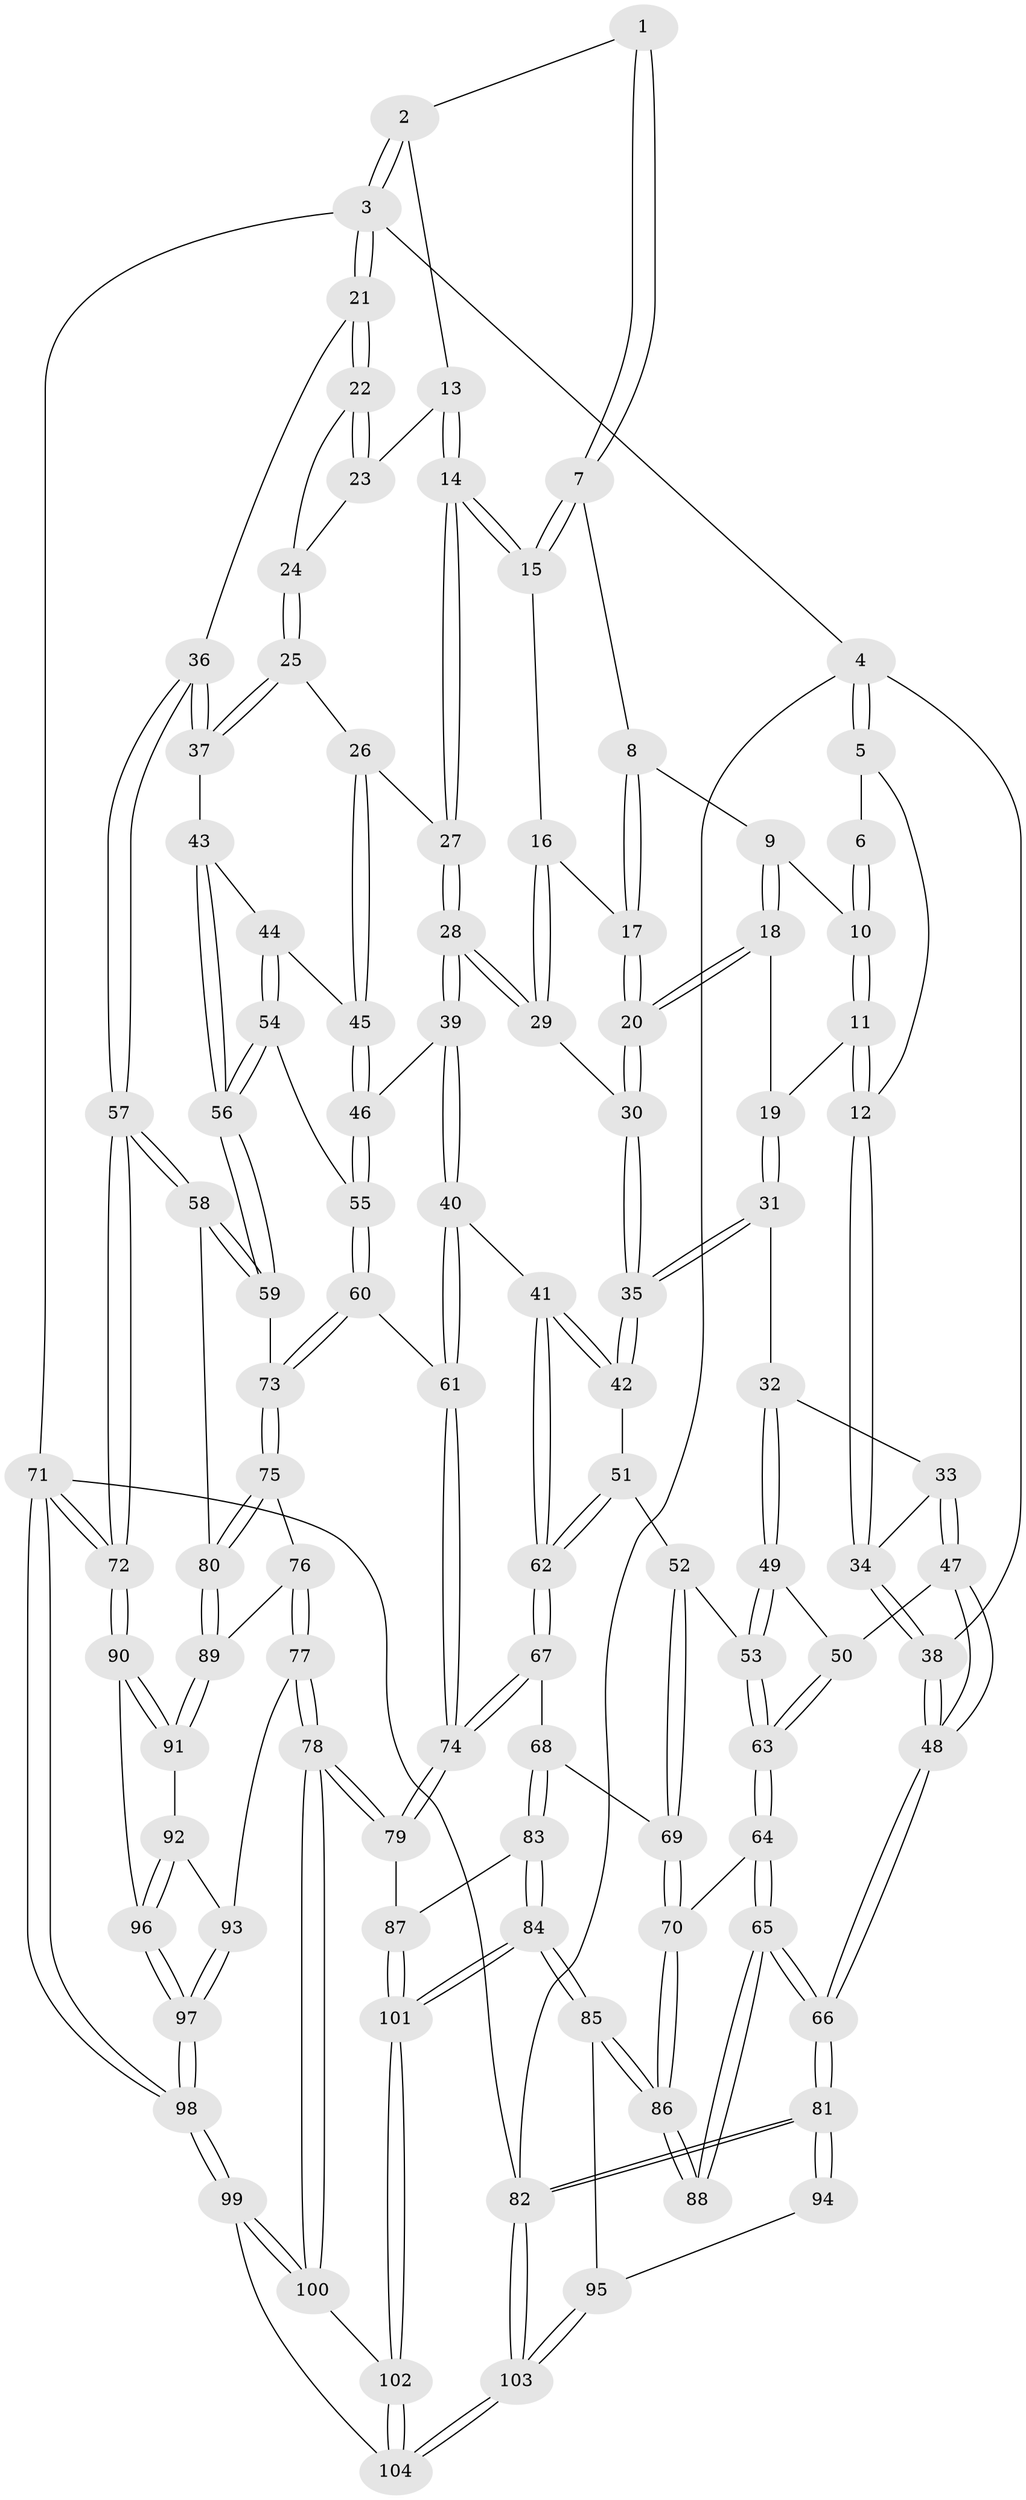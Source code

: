 // coarse degree distribution, {3: 0.109375, 4: 0.484375, 6: 0.125, 5: 0.265625, 2: 0.015625}
// Generated by graph-tools (version 1.1) at 2025/42/03/06/25 10:42:26]
// undirected, 104 vertices, 257 edges
graph export_dot {
graph [start="1"]
  node [color=gray90,style=filled];
  1 [pos="+0.303352212461712+0"];
  2 [pos="+0.6810503333950773+0"];
  3 [pos="+1+0"];
  4 [pos="+0+0"];
  5 [pos="+0.08640714667930521+0"];
  6 [pos="+0.2854370531799247+0"];
  7 [pos="+0.4549828394663549+0.1216300492432623"];
  8 [pos="+0.45102665451724566+0.1255520756049249"];
  9 [pos="+0.3674457272607481+0.13602240831557744"];
  10 [pos="+0.3146315871672471+0.06364591034444012"];
  11 [pos="+0.26810744802289904+0.1883012576285041"];
  12 [pos="+0.15157929869481218+0.21106533616982714"];
  13 [pos="+0.6809282749286253+0.014587829563332792"];
  14 [pos="+0.6760606115711247+0.03294458145667182"];
  15 [pos="+0.5385677325340539+0.1305755342007046"];
  16 [pos="+0.5163585964156266+0.18418461921218823"];
  17 [pos="+0.4264617510455519+0.1954075959507475"];
  18 [pos="+0.37905937285980756+0.18453415652658148"];
  19 [pos="+0.2831297358507768+0.201632786340737"];
  20 [pos="+0.4049805324753766+0.21390799566765367"];
  21 [pos="+1+0.15734738708836896"];
  22 [pos="+1+0.16214429363092778"];
  23 [pos="+0.848921054089215+0.12093814706696303"];
  24 [pos="+0.843231335299415+0.22478394879137548"];
  25 [pos="+0.8010502328671295+0.25986067528892365"];
  26 [pos="+0.7355667233725935+0.2619397230116815"];
  27 [pos="+0.7050345421316082+0.252345803176225"];
  28 [pos="+0.6234045899414593+0.3416769874765912"];
  29 [pos="+0.5206300708817557+0.258453245814255"];
  30 [pos="+0.40568690016809833+0.27070743028759603"];
  31 [pos="+0.33902152471135794+0.32440855817301084"];
  32 [pos="+0.28273269777821486+0.3449660583365131"];
  33 [pos="+0.13788071223519063+0.29931796826708157"];
  34 [pos="+0.12966490522631524+0.2568807838256618"];
  35 [pos="+0.36725538628014465+0.32671522506038525"];
  36 [pos="+1+0.15919593946026417"];
  37 [pos="+0.9387385827419938+0.341780588747892"];
  38 [pos="+0+0.11939110611065296"];
  39 [pos="+0.6195752540877663+0.3560056742529728"];
  40 [pos="+0.5774621176597876+0.41419467084916445"];
  41 [pos="+0.5161137185429112+0.4469832665963737"];
  42 [pos="+0.39128673003042697+0.35876538495770144"];
  43 [pos="+0.9164893318670492+0.38015672352335056"];
  44 [pos="+0.8163438957120436+0.3915631571156541"];
  45 [pos="+0.8126834643802624+0.3910040431685342"];
  46 [pos="+0.7587401924399281+0.4479919128977268"];
  47 [pos="+0.07771124514371588+0.4137297137311826"];
  48 [pos="+0+0.47126578168232836"];
  49 [pos="+0.2672498979046903+0.4102062224774719"];
  50 [pos="+0.09580048188801252+0.43286114480649734"];
  51 [pos="+0.33305825573809056+0.4801891020454341"];
  52 [pos="+0.2903931253539596+0.49032313986889137"];
  53 [pos="+0.26620077335561604+0.4821175810873669"];
  54 [pos="+0.8532042482563423+0.5038655784357214"];
  55 [pos="+0.7729055768049425+0.49884598326930013"];
  56 [pos="+0.9164170964524578+0.5200831818154967"];
  57 [pos="+1+0.6174442994471485"];
  58 [pos="+1+0.6197737236135861"];
  59 [pos="+0.9325064961273917+0.5425320228530035"];
  60 [pos="+0.7198800865184716+0.5644570265431071"];
  61 [pos="+0.6987969002415853+0.5655773598278235"];
  62 [pos="+0.4758226897269822+0.5478605583656913"];
  63 [pos="+0.17169382560321408+0.5331681227831548"];
  64 [pos="+0.1684240510591535+0.59397165162012"];
  65 [pos="+0+0.6880270190456151"];
  66 [pos="+0+0.7072678349171417"];
  67 [pos="+0.47171217536065185+0.5959828787951131"];
  68 [pos="+0.4359579100602506+0.6199237506563409"];
  69 [pos="+0.34666622219906024+0.6233795006478168"];
  70 [pos="+0.24000322083462688+0.6708028449174606"];
  71 [pos="+1+1"];
  72 [pos="+1+1"];
  73 [pos="+0.7666532194329997+0.6125459203767947"];
  74 [pos="+0.5910888469918085+0.6735998453994205"];
  75 [pos="+0.7714503673157883+0.6272244969458238"];
  76 [pos="+0.7417314918535797+0.7276643812017338"];
  77 [pos="+0.6820680307256014+0.7764880479198147"];
  78 [pos="+0.6438107557652498+0.7817383732290961"];
  79 [pos="+0.6250925738254111+0.7667741866692269"];
  80 [pos="+0.9278958606803523+0.6998523317605786"];
  81 [pos="+0+0.7198940770046309"];
  82 [pos="+0+1"];
  83 [pos="+0.4277627123310967+0.6724595343842611"];
  84 [pos="+0.30278386283469044+0.8415547796267285"];
  85 [pos="+0.2586560922124596+0.8095091190736495"];
  86 [pos="+0.2342490622937209+0.7539119085311193"];
  87 [pos="+0.4644279792858841+0.8255419975850871"];
  88 [pos="+0.14936076534895004+0.7582411467534502"];
  89 [pos="+0.9126321118489386+0.7231620248143339"];
  90 [pos="+0.9469704997835281+0.8906646944806339"];
  91 [pos="+0.8962885130232787+0.8051842835411032"];
  92 [pos="+0.8359204629102668+0.8273052176256798"];
  93 [pos="+0.7663033498250378+0.8215477769898245"];
  94 [pos="+0.08847519187076267+0.830700048728621"];
  95 [pos="+0.13768985124851893+0.8892625552606201"];
  96 [pos="+0.8018937796581436+0.9944116100946825"];
  97 [pos="+0.7821827434373605+1"];
  98 [pos="+0.6955176466808785+1"];
  99 [pos="+0.6760736443207676+1"];
  100 [pos="+0.6415204699387334+0.8575660316009476"];
  101 [pos="+0.3722045669941337+0.9262487222146885"];
  102 [pos="+0.3755984006852309+0.9495556243271299"];
  103 [pos="+0+1"];
  104 [pos="+0.38691590209083077+1"];
  1 -- 2;
  1 -- 7;
  1 -- 7;
  2 -- 3;
  2 -- 3;
  2 -- 13;
  3 -- 4;
  3 -- 21;
  3 -- 21;
  3 -- 71;
  4 -- 5;
  4 -- 5;
  4 -- 38;
  4 -- 82;
  5 -- 6;
  5 -- 12;
  6 -- 10;
  6 -- 10;
  7 -- 8;
  7 -- 15;
  7 -- 15;
  8 -- 9;
  8 -- 17;
  8 -- 17;
  9 -- 10;
  9 -- 18;
  9 -- 18;
  10 -- 11;
  10 -- 11;
  11 -- 12;
  11 -- 12;
  11 -- 19;
  12 -- 34;
  12 -- 34;
  13 -- 14;
  13 -- 14;
  13 -- 23;
  14 -- 15;
  14 -- 15;
  14 -- 27;
  14 -- 27;
  15 -- 16;
  16 -- 17;
  16 -- 29;
  16 -- 29;
  17 -- 20;
  17 -- 20;
  18 -- 19;
  18 -- 20;
  18 -- 20;
  19 -- 31;
  19 -- 31;
  20 -- 30;
  20 -- 30;
  21 -- 22;
  21 -- 22;
  21 -- 36;
  22 -- 23;
  22 -- 23;
  22 -- 24;
  23 -- 24;
  24 -- 25;
  24 -- 25;
  25 -- 26;
  25 -- 37;
  25 -- 37;
  26 -- 27;
  26 -- 45;
  26 -- 45;
  27 -- 28;
  27 -- 28;
  28 -- 29;
  28 -- 29;
  28 -- 39;
  28 -- 39;
  29 -- 30;
  30 -- 35;
  30 -- 35;
  31 -- 32;
  31 -- 35;
  31 -- 35;
  32 -- 33;
  32 -- 49;
  32 -- 49;
  33 -- 34;
  33 -- 47;
  33 -- 47;
  34 -- 38;
  34 -- 38;
  35 -- 42;
  35 -- 42;
  36 -- 37;
  36 -- 37;
  36 -- 57;
  36 -- 57;
  37 -- 43;
  38 -- 48;
  38 -- 48;
  39 -- 40;
  39 -- 40;
  39 -- 46;
  40 -- 41;
  40 -- 61;
  40 -- 61;
  41 -- 42;
  41 -- 42;
  41 -- 62;
  41 -- 62;
  42 -- 51;
  43 -- 44;
  43 -- 56;
  43 -- 56;
  44 -- 45;
  44 -- 54;
  44 -- 54;
  45 -- 46;
  45 -- 46;
  46 -- 55;
  46 -- 55;
  47 -- 48;
  47 -- 48;
  47 -- 50;
  48 -- 66;
  48 -- 66;
  49 -- 50;
  49 -- 53;
  49 -- 53;
  50 -- 63;
  50 -- 63;
  51 -- 52;
  51 -- 62;
  51 -- 62;
  52 -- 53;
  52 -- 69;
  52 -- 69;
  53 -- 63;
  53 -- 63;
  54 -- 55;
  54 -- 56;
  54 -- 56;
  55 -- 60;
  55 -- 60;
  56 -- 59;
  56 -- 59;
  57 -- 58;
  57 -- 58;
  57 -- 72;
  57 -- 72;
  58 -- 59;
  58 -- 59;
  58 -- 80;
  59 -- 73;
  60 -- 61;
  60 -- 73;
  60 -- 73;
  61 -- 74;
  61 -- 74;
  62 -- 67;
  62 -- 67;
  63 -- 64;
  63 -- 64;
  64 -- 65;
  64 -- 65;
  64 -- 70;
  65 -- 66;
  65 -- 66;
  65 -- 88;
  65 -- 88;
  66 -- 81;
  66 -- 81;
  67 -- 68;
  67 -- 74;
  67 -- 74;
  68 -- 69;
  68 -- 83;
  68 -- 83;
  69 -- 70;
  69 -- 70;
  70 -- 86;
  70 -- 86;
  71 -- 72;
  71 -- 72;
  71 -- 98;
  71 -- 98;
  71 -- 82;
  72 -- 90;
  72 -- 90;
  73 -- 75;
  73 -- 75;
  74 -- 79;
  74 -- 79;
  75 -- 76;
  75 -- 80;
  75 -- 80;
  76 -- 77;
  76 -- 77;
  76 -- 89;
  77 -- 78;
  77 -- 78;
  77 -- 93;
  78 -- 79;
  78 -- 79;
  78 -- 100;
  78 -- 100;
  79 -- 87;
  80 -- 89;
  80 -- 89;
  81 -- 82;
  81 -- 82;
  81 -- 94;
  81 -- 94;
  82 -- 103;
  82 -- 103;
  83 -- 84;
  83 -- 84;
  83 -- 87;
  84 -- 85;
  84 -- 85;
  84 -- 101;
  84 -- 101;
  85 -- 86;
  85 -- 86;
  85 -- 95;
  86 -- 88;
  86 -- 88;
  87 -- 101;
  87 -- 101;
  89 -- 91;
  89 -- 91;
  90 -- 91;
  90 -- 91;
  90 -- 96;
  91 -- 92;
  92 -- 93;
  92 -- 96;
  92 -- 96;
  93 -- 97;
  93 -- 97;
  94 -- 95;
  95 -- 103;
  95 -- 103;
  96 -- 97;
  96 -- 97;
  97 -- 98;
  97 -- 98;
  98 -- 99;
  98 -- 99;
  99 -- 100;
  99 -- 100;
  99 -- 104;
  100 -- 102;
  101 -- 102;
  101 -- 102;
  102 -- 104;
  102 -- 104;
  103 -- 104;
  103 -- 104;
}
